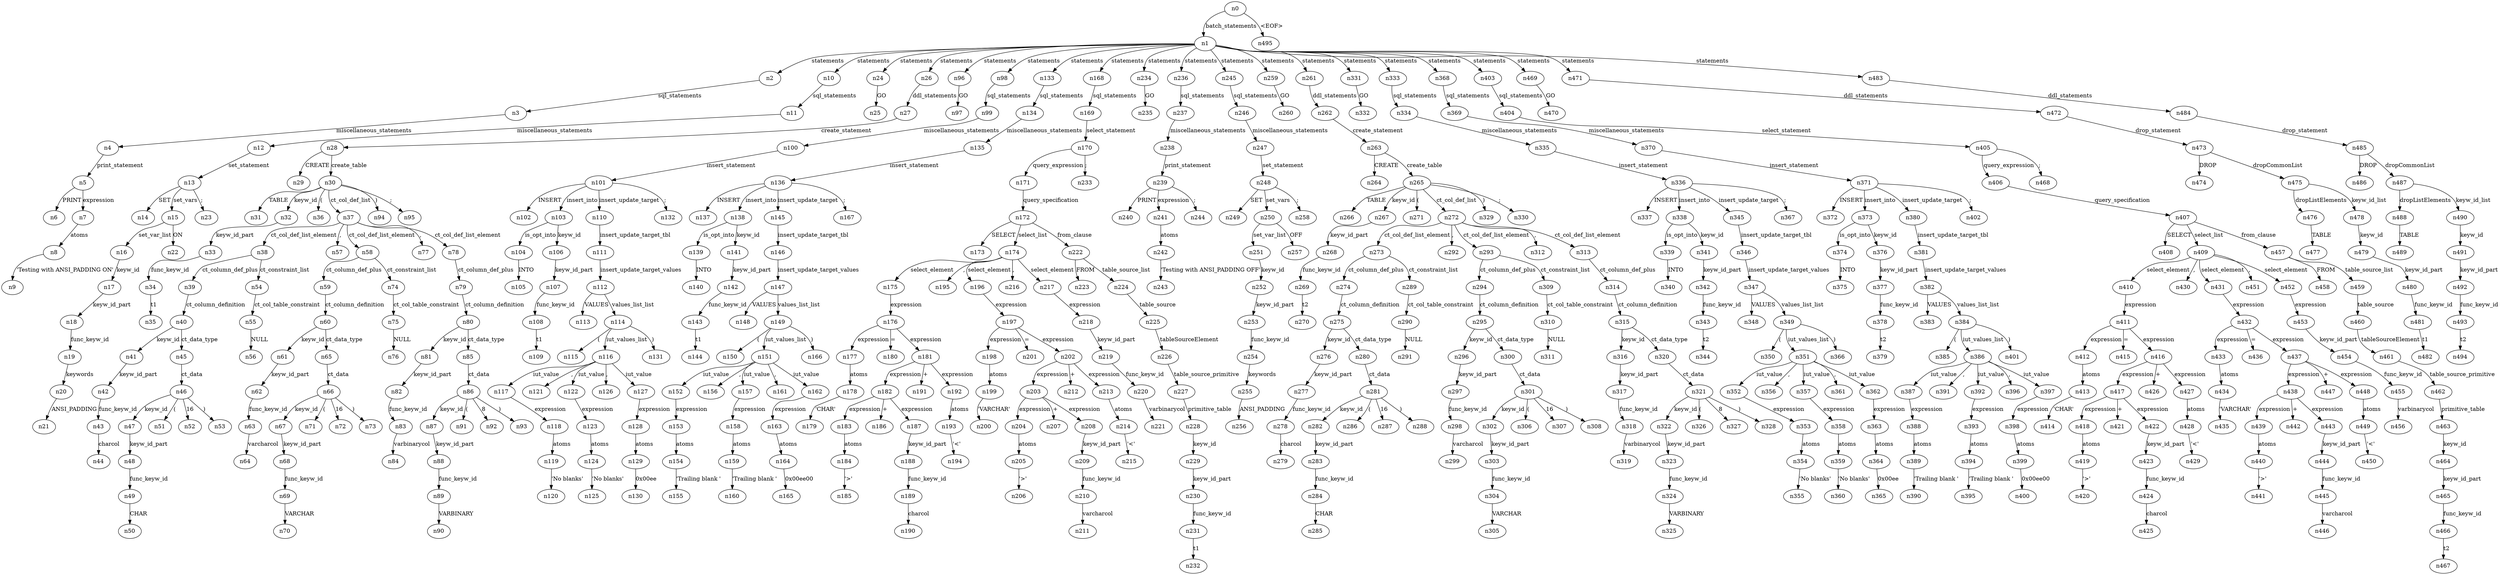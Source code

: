 digraph ParseTree {
  n0 -> n1 [label="batch_statements"];
  n1 -> n2 [label="statements"];
  n2 -> n3 [label="sql_statements"];
  n3 -> n4 [label="miscellaneous_statements"];
  n4 -> n5 [label="print_statement"];
  n5 -> n6 [label="PRINT"];
  n5 -> n7 [label="expression"];
  n7 -> n8 [label="atoms"];
  n8 -> n9 [label="'Testing with ANSI_PADDING ON'"];
  n1 -> n10 [label="statements"];
  n10 -> n11 [label="sql_statements"];
  n11 -> n12 [label="miscellaneous_statements"];
  n12 -> n13 [label="set_statement"];
  n13 -> n14 [label="SET"];
  n13 -> n15 [label="set_vars"];
  n15 -> n16 [label="set_var_list"];
  n16 -> n17 [label="keyw_id"];
  n17 -> n18 [label="keyw_id_part"];
  n18 -> n19 [label="func_keyw_id"];
  n19 -> n20 [label="keywords"];
  n20 -> n21 [label="ANSI_PADDING"];
  n15 -> n22 [label="ON"];
  n13 -> n23 [label=";"];
  n1 -> n24 [label="statements"];
  n24 -> n25 [label="GO"];
  n1 -> n26 [label="statements"];
  n26 -> n27 [label="ddl_statements"];
  n27 -> n28 [label="create_statement"];
  n28 -> n29 [label="CREATE"];
  n28 -> n30 [label="create_table"];
  n30 -> n31 [label="TABLE"];
  n30 -> n32 [label="keyw_id"];
  n32 -> n33 [label="keyw_id_part"];
  n33 -> n34 [label="func_keyw_id"];
  n34 -> n35 [label="t1"];
  n30 -> n36 [label="("];
  n30 -> n37 [label="ct_col_def_list"];
  n37 -> n38 [label="ct_col_def_list_element"];
  n38 -> n39 [label="ct_column_def_plus"];
  n39 -> n40 [label="ct_column_definition"];
  n40 -> n41 [label="keyw_id"];
  n41 -> n42 [label="keyw_id_part"];
  n42 -> n43 [label="func_keyw_id"];
  n43 -> n44 [label="charcol"];
  n40 -> n45 [label="ct_data_type"];
  n45 -> n46 [label="ct_data"];
  n46 -> n47 [label="keyw_id"];
  n47 -> n48 [label="keyw_id_part"];
  n48 -> n49 [label="func_keyw_id"];
  n49 -> n50 [label="CHAR"];
  n46 -> n51 [label="("];
  n46 -> n52 [label="16"];
  n46 -> n53 [label=")"];
  n38 -> n54 [label="ct_constraint_list"];
  n54 -> n55 [label="ct_col_table_constraint"];
  n55 -> n56 [label="NULL"];
  n37 -> n57 [label=","];
  n37 -> n58 [label="ct_col_def_list_element"];
  n58 -> n59 [label="ct_column_def_plus"];
  n59 -> n60 [label="ct_column_definition"];
  n60 -> n61 [label="keyw_id"];
  n61 -> n62 [label="keyw_id_part"];
  n62 -> n63 [label="func_keyw_id"];
  n63 -> n64 [label="varcharcol"];
  n60 -> n65 [label="ct_data_type"];
  n65 -> n66 [label="ct_data"];
  n66 -> n67 [label="keyw_id"];
  n67 -> n68 [label="keyw_id_part"];
  n68 -> n69 [label="func_keyw_id"];
  n69 -> n70 [label="VARCHAR"];
  n66 -> n71 [label="("];
  n66 -> n72 [label="16"];
  n66 -> n73 [label=")"];
  n58 -> n74 [label="ct_constraint_list"];
  n74 -> n75 [label="ct_col_table_constraint"];
  n75 -> n76 [label="NULL"];
  n37 -> n77 [label=","];
  n37 -> n78 [label="ct_col_def_list_element"];
  n78 -> n79 [label="ct_column_def_plus"];
  n79 -> n80 [label="ct_column_definition"];
  n80 -> n81 [label="keyw_id"];
  n81 -> n82 [label="keyw_id_part"];
  n82 -> n83 [label="func_keyw_id"];
  n83 -> n84 [label="varbinarycol"];
  n80 -> n85 [label="ct_data_type"];
  n85 -> n86 [label="ct_data"];
  n86 -> n87 [label="keyw_id"];
  n87 -> n88 [label="keyw_id_part"];
  n88 -> n89 [label="func_keyw_id"];
  n89 -> n90 [label="VARBINARY"];
  n86 -> n91 [label="("];
  n86 -> n92 [label="8"];
  n86 -> n93 [label=")"];
  n30 -> n94 [label=")"];
  n30 -> n95 [label=";"];
  n1 -> n96 [label="statements"];
  n96 -> n97 [label="GO"];
  n1 -> n98 [label="statements"];
  n98 -> n99 [label="sql_statements"];
  n99 -> n100 [label="miscellaneous_statements"];
  n100 -> n101 [label="insert_statement"];
  n101 -> n102 [label="INSERT"];
  n101 -> n103 [label="insert_into"];
  n103 -> n104 [label="is_opt_into"];
  n104 -> n105 [label="INTO"];
  n103 -> n106 [label="keyw_id"];
  n106 -> n107 [label="keyw_id_part"];
  n107 -> n108 [label="func_keyw_id"];
  n108 -> n109 [label="t1"];
  n101 -> n110 [label="insert_update_target"];
  n110 -> n111 [label="insert_update_target_tbl"];
  n111 -> n112 [label="insert_update_target_values"];
  n112 -> n113 [label="VALUES"];
  n112 -> n114 [label="values_list_list"];
  n114 -> n115 [label="("];
  n114 -> n116 [label="iut_values_list"];
  n116 -> n117 [label="iut_value"];
  n117 -> n118 [label="expression"];
  n118 -> n119 [label="atoms"];
  n119 -> n120 [label="'No blanks'"];
  n116 -> n121 [label=","];
  n116 -> n122 [label="iut_value"];
  n122 -> n123 [label="expression"];
  n123 -> n124 [label="atoms"];
  n124 -> n125 [label="'No blanks'"];
  n116 -> n126 [label=","];
  n116 -> n127 [label="iut_value"];
  n127 -> n128 [label="expression"];
  n128 -> n129 [label="atoms"];
  n129 -> n130 [label="0x00ee"];
  n114 -> n131 [label=")"];
  n101 -> n132 [label=";"];
  n1 -> n133 [label="statements"];
  n133 -> n134 [label="sql_statements"];
  n134 -> n135 [label="miscellaneous_statements"];
  n135 -> n136 [label="insert_statement"];
  n136 -> n137 [label="INSERT"];
  n136 -> n138 [label="insert_into"];
  n138 -> n139 [label="is_opt_into"];
  n139 -> n140 [label="INTO"];
  n138 -> n141 [label="keyw_id"];
  n141 -> n142 [label="keyw_id_part"];
  n142 -> n143 [label="func_keyw_id"];
  n143 -> n144 [label="t1"];
  n136 -> n145 [label="insert_update_target"];
  n145 -> n146 [label="insert_update_target_tbl"];
  n146 -> n147 [label="insert_update_target_values"];
  n147 -> n148 [label="VALUES"];
  n147 -> n149 [label="values_list_list"];
  n149 -> n150 [label="("];
  n149 -> n151 [label="iut_values_list"];
  n151 -> n152 [label="iut_value"];
  n152 -> n153 [label="expression"];
  n153 -> n154 [label="atoms"];
  n154 -> n155 [label="'Trailing blank '"];
  n151 -> n156 [label=","];
  n151 -> n157 [label="iut_value"];
  n157 -> n158 [label="expression"];
  n158 -> n159 [label="atoms"];
  n159 -> n160 [label="'Trailing blank '"];
  n151 -> n161 [label=","];
  n151 -> n162 [label="iut_value"];
  n162 -> n163 [label="expression"];
  n163 -> n164 [label="atoms"];
  n164 -> n165 [label="0x00ee00"];
  n149 -> n166 [label=")"];
  n136 -> n167 [label=";"];
  n1 -> n168 [label="statements"];
  n168 -> n169 [label="sql_statements"];
  n169 -> n170 [label="select_statement"];
  n170 -> n171 [label="query_expression"];
  n171 -> n172 [label="query_specification"];
  n172 -> n173 [label="SELECT"];
  n172 -> n174 [label="select_list"];
  n174 -> n175 [label="select_element"];
  n175 -> n176 [label="expression"];
  n176 -> n177 [label="expression"];
  n177 -> n178 [label="atoms"];
  n178 -> n179 [label="'CHAR'"];
  n176 -> n180 [label="="];
  n176 -> n181 [label="expression"];
  n181 -> n182 [label="expression"];
  n182 -> n183 [label="expression"];
  n183 -> n184 [label="atoms"];
  n184 -> n185 [label="'>'"];
  n182 -> n186 [label="+"];
  n182 -> n187 [label="expression"];
  n187 -> n188 [label="keyw_id_part"];
  n188 -> n189 [label="func_keyw_id"];
  n189 -> n190 [label="charcol"];
  n181 -> n191 [label="+"];
  n181 -> n192 [label="expression"];
  n192 -> n193 [label="atoms"];
  n193 -> n194 [label="'<'"];
  n174 -> n195 [label=","];
  n174 -> n196 [label="select_element"];
  n196 -> n197 [label="expression"];
  n197 -> n198 [label="expression"];
  n198 -> n199 [label="atoms"];
  n199 -> n200 [label="'VARCHAR'"];
  n197 -> n201 [label="="];
  n197 -> n202 [label="expression"];
  n202 -> n203 [label="expression"];
  n203 -> n204 [label="expression"];
  n204 -> n205 [label="atoms"];
  n205 -> n206 [label="'>'"];
  n203 -> n207 [label="+"];
  n203 -> n208 [label="expression"];
  n208 -> n209 [label="keyw_id_part"];
  n209 -> n210 [label="func_keyw_id"];
  n210 -> n211 [label="varcharcol"];
  n202 -> n212 [label="+"];
  n202 -> n213 [label="expression"];
  n213 -> n214 [label="atoms"];
  n214 -> n215 [label="'<'"];
  n174 -> n216 [label=","];
  n174 -> n217 [label="select_element"];
  n217 -> n218 [label="expression"];
  n218 -> n219 [label="keyw_id_part"];
  n219 -> n220 [label="func_keyw_id"];
  n220 -> n221 [label="varbinarycol"];
  n172 -> n222 [label="from_clause"];
  n222 -> n223 [label="FROM"];
  n222 -> n224 [label="table_source_list"];
  n224 -> n225 [label="table_source"];
  n225 -> n226 [label="tableSourceElement"];
  n226 -> n227 [label="table_source_primitive"];
  n227 -> n228 [label="primitive_table"];
  n228 -> n229 [label="keyw_id"];
  n229 -> n230 [label="keyw_id_part"];
  n230 -> n231 [label="func_keyw_id"];
  n231 -> n232 [label="t1"];
  n170 -> n233 [label=";"];
  n1 -> n234 [label="statements"];
  n234 -> n235 [label="GO"];
  n1 -> n236 [label="statements"];
  n236 -> n237 [label="sql_statements"];
  n237 -> n238 [label="miscellaneous_statements"];
  n238 -> n239 [label="print_statement"];
  n239 -> n240 [label="PRINT"];
  n239 -> n241 [label="expression"];
  n241 -> n242 [label="atoms"];
  n242 -> n243 [label="'Testing with ANSI_PADDING OFF'"];
  n239 -> n244 [label=";"];
  n1 -> n245 [label="statements"];
  n245 -> n246 [label="sql_statements"];
  n246 -> n247 [label="miscellaneous_statements"];
  n247 -> n248 [label="set_statement"];
  n248 -> n249 [label="SET"];
  n248 -> n250 [label="set_vars"];
  n250 -> n251 [label="set_var_list"];
  n251 -> n252 [label="keyw_id"];
  n252 -> n253 [label="keyw_id_part"];
  n253 -> n254 [label="func_keyw_id"];
  n254 -> n255 [label="keywords"];
  n255 -> n256 [label="ANSI_PADDING"];
  n250 -> n257 [label="OFF"];
  n248 -> n258 [label=";"];
  n1 -> n259 [label="statements"];
  n259 -> n260 [label="GO"];
  n1 -> n261 [label="statements"];
  n261 -> n262 [label="ddl_statements"];
  n262 -> n263 [label="create_statement"];
  n263 -> n264 [label="CREATE"];
  n263 -> n265 [label="create_table"];
  n265 -> n266 [label="TABLE"];
  n265 -> n267 [label="keyw_id"];
  n267 -> n268 [label="keyw_id_part"];
  n268 -> n269 [label="func_keyw_id"];
  n269 -> n270 [label="t2"];
  n265 -> n271 [label="("];
  n265 -> n272 [label="ct_col_def_list"];
  n272 -> n273 [label="ct_col_def_list_element"];
  n273 -> n274 [label="ct_column_def_plus"];
  n274 -> n275 [label="ct_column_definition"];
  n275 -> n276 [label="keyw_id"];
  n276 -> n277 [label="keyw_id_part"];
  n277 -> n278 [label="func_keyw_id"];
  n278 -> n279 [label="charcol"];
  n275 -> n280 [label="ct_data_type"];
  n280 -> n281 [label="ct_data"];
  n281 -> n282 [label="keyw_id"];
  n282 -> n283 [label="keyw_id_part"];
  n283 -> n284 [label="func_keyw_id"];
  n284 -> n285 [label="CHAR"];
  n281 -> n286 [label="("];
  n281 -> n287 [label="16"];
  n281 -> n288 [label=")"];
  n273 -> n289 [label="ct_constraint_list"];
  n289 -> n290 [label="ct_col_table_constraint"];
  n290 -> n291 [label="NULL"];
  n272 -> n292 [label=","];
  n272 -> n293 [label="ct_col_def_list_element"];
  n293 -> n294 [label="ct_column_def_plus"];
  n294 -> n295 [label="ct_column_definition"];
  n295 -> n296 [label="keyw_id"];
  n296 -> n297 [label="keyw_id_part"];
  n297 -> n298 [label="func_keyw_id"];
  n298 -> n299 [label="varcharcol"];
  n295 -> n300 [label="ct_data_type"];
  n300 -> n301 [label="ct_data"];
  n301 -> n302 [label="keyw_id"];
  n302 -> n303 [label="keyw_id_part"];
  n303 -> n304 [label="func_keyw_id"];
  n304 -> n305 [label="VARCHAR"];
  n301 -> n306 [label="("];
  n301 -> n307 [label="16"];
  n301 -> n308 [label=")"];
  n293 -> n309 [label="ct_constraint_list"];
  n309 -> n310 [label="ct_col_table_constraint"];
  n310 -> n311 [label="NULL"];
  n272 -> n312 [label=","];
  n272 -> n313 [label="ct_col_def_list_element"];
  n313 -> n314 [label="ct_column_def_plus"];
  n314 -> n315 [label="ct_column_definition"];
  n315 -> n316 [label="keyw_id"];
  n316 -> n317 [label="keyw_id_part"];
  n317 -> n318 [label="func_keyw_id"];
  n318 -> n319 [label="varbinarycol"];
  n315 -> n320 [label="ct_data_type"];
  n320 -> n321 [label="ct_data"];
  n321 -> n322 [label="keyw_id"];
  n322 -> n323 [label="keyw_id_part"];
  n323 -> n324 [label="func_keyw_id"];
  n324 -> n325 [label="VARBINARY"];
  n321 -> n326 [label="("];
  n321 -> n327 [label="8"];
  n321 -> n328 [label=")"];
  n265 -> n329 [label=")"];
  n265 -> n330 [label=";"];
  n1 -> n331 [label="statements"];
  n331 -> n332 [label="GO"];
  n1 -> n333 [label="statements"];
  n333 -> n334 [label="sql_statements"];
  n334 -> n335 [label="miscellaneous_statements"];
  n335 -> n336 [label="insert_statement"];
  n336 -> n337 [label="INSERT"];
  n336 -> n338 [label="insert_into"];
  n338 -> n339 [label="is_opt_into"];
  n339 -> n340 [label="INTO"];
  n338 -> n341 [label="keyw_id"];
  n341 -> n342 [label="keyw_id_part"];
  n342 -> n343 [label="func_keyw_id"];
  n343 -> n344 [label="t2"];
  n336 -> n345 [label="insert_update_target"];
  n345 -> n346 [label="insert_update_target_tbl"];
  n346 -> n347 [label="insert_update_target_values"];
  n347 -> n348 [label="VALUES"];
  n347 -> n349 [label="values_list_list"];
  n349 -> n350 [label="("];
  n349 -> n351 [label="iut_values_list"];
  n351 -> n352 [label="iut_value"];
  n352 -> n353 [label="expression"];
  n353 -> n354 [label="atoms"];
  n354 -> n355 [label="'No blanks'"];
  n351 -> n356 [label=","];
  n351 -> n357 [label="iut_value"];
  n357 -> n358 [label="expression"];
  n358 -> n359 [label="atoms"];
  n359 -> n360 [label="'No blanks'"];
  n351 -> n361 [label=","];
  n351 -> n362 [label="iut_value"];
  n362 -> n363 [label="expression"];
  n363 -> n364 [label="atoms"];
  n364 -> n365 [label="0x00ee"];
  n349 -> n366 [label=")"];
  n336 -> n367 [label=";"];
  n1 -> n368 [label="statements"];
  n368 -> n369 [label="sql_statements"];
  n369 -> n370 [label="miscellaneous_statements"];
  n370 -> n371 [label="insert_statement"];
  n371 -> n372 [label="INSERT"];
  n371 -> n373 [label="insert_into"];
  n373 -> n374 [label="is_opt_into"];
  n374 -> n375 [label="INTO"];
  n373 -> n376 [label="keyw_id"];
  n376 -> n377 [label="keyw_id_part"];
  n377 -> n378 [label="func_keyw_id"];
  n378 -> n379 [label="t2"];
  n371 -> n380 [label="insert_update_target"];
  n380 -> n381 [label="insert_update_target_tbl"];
  n381 -> n382 [label="insert_update_target_values"];
  n382 -> n383 [label="VALUES"];
  n382 -> n384 [label="values_list_list"];
  n384 -> n385 [label="("];
  n384 -> n386 [label="iut_values_list"];
  n386 -> n387 [label="iut_value"];
  n387 -> n388 [label="expression"];
  n388 -> n389 [label="atoms"];
  n389 -> n390 [label="'Trailing blank '"];
  n386 -> n391 [label=","];
  n386 -> n392 [label="iut_value"];
  n392 -> n393 [label="expression"];
  n393 -> n394 [label="atoms"];
  n394 -> n395 [label="'Trailing blank '"];
  n386 -> n396 [label=","];
  n386 -> n397 [label="iut_value"];
  n397 -> n398 [label="expression"];
  n398 -> n399 [label="atoms"];
  n399 -> n400 [label="0x00ee00"];
  n384 -> n401 [label=")"];
  n371 -> n402 [label=";"];
  n1 -> n403 [label="statements"];
  n403 -> n404 [label="sql_statements"];
  n404 -> n405 [label="select_statement"];
  n405 -> n406 [label="query_expression"];
  n406 -> n407 [label="query_specification"];
  n407 -> n408 [label="SELECT"];
  n407 -> n409 [label="select_list"];
  n409 -> n410 [label="select_element"];
  n410 -> n411 [label="expression"];
  n411 -> n412 [label="expression"];
  n412 -> n413 [label="atoms"];
  n413 -> n414 [label="'CHAR'"];
  n411 -> n415 [label="="];
  n411 -> n416 [label="expression"];
  n416 -> n417 [label="expression"];
  n417 -> n418 [label="expression"];
  n418 -> n419 [label="atoms"];
  n419 -> n420 [label="'>'"];
  n417 -> n421 [label="+"];
  n417 -> n422 [label="expression"];
  n422 -> n423 [label="keyw_id_part"];
  n423 -> n424 [label="func_keyw_id"];
  n424 -> n425 [label="charcol"];
  n416 -> n426 [label="+"];
  n416 -> n427 [label="expression"];
  n427 -> n428 [label="atoms"];
  n428 -> n429 [label="'<'"];
  n409 -> n430 [label=","];
  n409 -> n431 [label="select_element"];
  n431 -> n432 [label="expression"];
  n432 -> n433 [label="expression"];
  n433 -> n434 [label="atoms"];
  n434 -> n435 [label="'VARCHAR'"];
  n432 -> n436 [label="="];
  n432 -> n437 [label="expression"];
  n437 -> n438 [label="expression"];
  n438 -> n439 [label="expression"];
  n439 -> n440 [label="atoms"];
  n440 -> n441 [label="'>'"];
  n438 -> n442 [label="+"];
  n438 -> n443 [label="expression"];
  n443 -> n444 [label="keyw_id_part"];
  n444 -> n445 [label="func_keyw_id"];
  n445 -> n446 [label="varcharcol"];
  n437 -> n447 [label="+"];
  n437 -> n448 [label="expression"];
  n448 -> n449 [label="atoms"];
  n449 -> n450 [label="'<'"];
  n409 -> n451 [label=","];
  n409 -> n452 [label="select_element"];
  n452 -> n453 [label="expression"];
  n453 -> n454 [label="keyw_id_part"];
  n454 -> n455 [label="func_keyw_id"];
  n455 -> n456 [label="varbinarycol"];
  n407 -> n457 [label="from_clause"];
  n457 -> n458 [label="FROM"];
  n457 -> n459 [label="table_source_list"];
  n459 -> n460 [label="table_source"];
  n460 -> n461 [label="tableSourceElement"];
  n461 -> n462 [label="table_source_primitive"];
  n462 -> n463 [label="primitive_table"];
  n463 -> n464 [label="keyw_id"];
  n464 -> n465 [label="keyw_id_part"];
  n465 -> n466 [label="func_keyw_id"];
  n466 -> n467 [label="t2"];
  n405 -> n468 [label=";"];
  n1 -> n469 [label="statements"];
  n469 -> n470 [label="GO"];
  n1 -> n471 [label="statements"];
  n471 -> n472 [label="ddl_statements"];
  n472 -> n473 [label="drop_statement"];
  n473 -> n474 [label="DROP"];
  n473 -> n475 [label="dropCommonList"];
  n475 -> n476 [label="dropListElements"];
  n476 -> n477 [label="TABLE"];
  n475 -> n478 [label="keyw_id_list"];
  n478 -> n479 [label="keyw_id"];
  n479 -> n480 [label="keyw_id_part"];
  n480 -> n481 [label="func_keyw_id"];
  n481 -> n482 [label="t1"];
  n1 -> n483 [label="statements"];
  n483 -> n484 [label="ddl_statements"];
  n484 -> n485 [label="drop_statement"];
  n485 -> n486 [label="DROP"];
  n485 -> n487 [label="dropCommonList"];
  n487 -> n488 [label="dropListElements"];
  n488 -> n489 [label="TABLE"];
  n487 -> n490 [label="keyw_id_list"];
  n490 -> n491 [label="keyw_id"];
  n491 -> n492 [label="keyw_id_part"];
  n492 -> n493 [label="func_keyw_id"];
  n493 -> n494 [label="t2"];
  n0 -> n495 [label="<EOF>"];
}